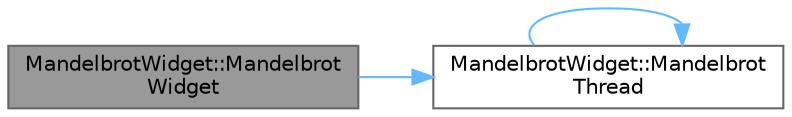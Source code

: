 digraph "MandelbrotWidget::MandelbrotWidget"
{
 // LATEX_PDF_SIZE
  bgcolor="transparent";
  edge [fontname=Helvetica,fontsize=10,labelfontname=Helvetica,labelfontsize=10];
  node [fontname=Helvetica,fontsize=10,shape=box,height=0.2,width=0.4];
  rankdir="LR";
  Node1 [id="Node000001",label="MandelbrotWidget::Mandelbrot\lWidget",height=0.2,width=0.4,color="gray40", fillcolor="grey60", style="filled", fontcolor="black",tooltip=" "];
  Node1 -> Node2 [id="edge1_Node000001_Node000002",color="steelblue1",style="solid",tooltip=" "];
  Node2 [id="Node000002",label="MandelbrotWidget::Mandelbrot\lThread",height=0.2,width=0.4,color="grey40", fillcolor="white", style="filled",URL="$class_mandelbrot_widget.html#aea3b18347813176a783f937d82e810a7",tooltip=" "];
  Node2 -> Node2 [id="edge2_Node000002_Node000002",color="steelblue1",style="solid",tooltip=" "];
}
